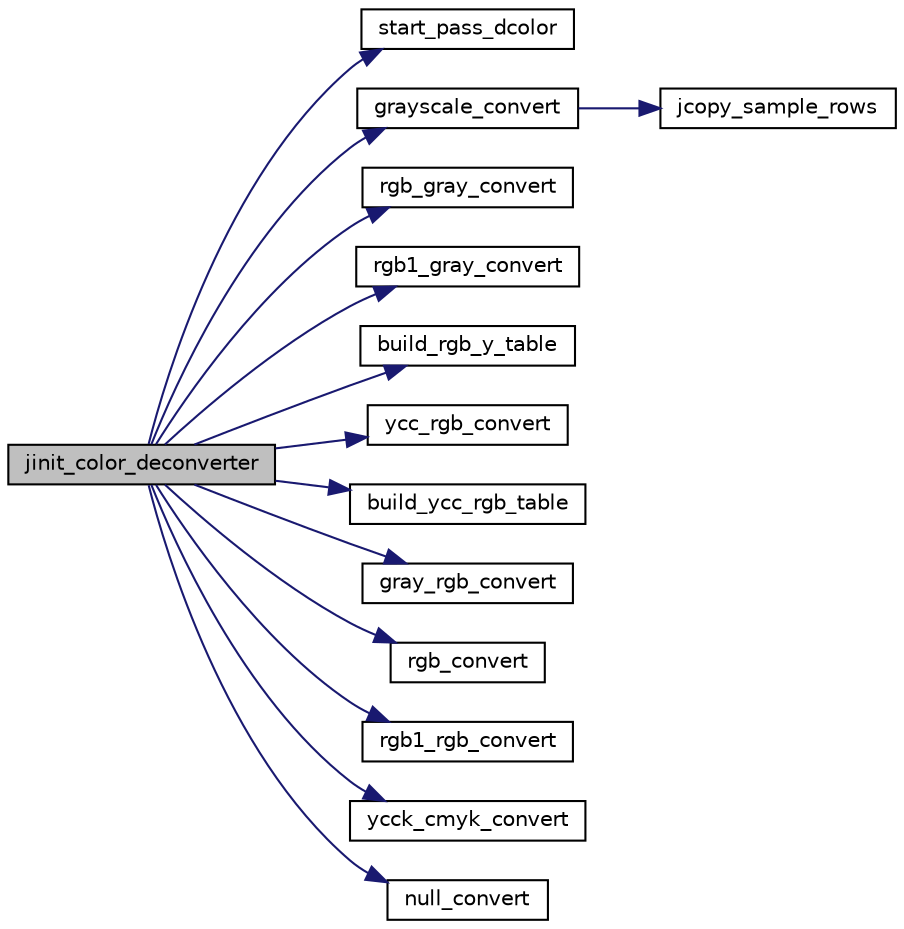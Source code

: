 digraph "jinit_color_deconverter"
{
 // LATEX_PDF_SIZE
  bgcolor="transparent";
  edge [fontname="Helvetica",fontsize="10",labelfontname="Helvetica",labelfontsize="10"];
  node [fontname="Helvetica",fontsize="10",shape=record];
  rankdir="LR";
  Node21 [label="jinit_color_deconverter",height=0.2,width=0.4,color="black", fillcolor="grey75", style="filled", fontcolor="black",tooltip=" "];
  Node21 -> Node22 [color="midnightblue",fontsize="10",style="solid"];
  Node22 [label="start_pass_dcolor",height=0.2,width=0.4,color="black",URL="$jdcolor_8c.html#afe36a8a29123daef52c86a55ffbea85f",tooltip=" "];
  Node21 -> Node23 [color="midnightblue",fontsize="10",style="solid"];
  Node23 [label="grayscale_convert",height=0.2,width=0.4,color="black",URL="$jdcolor_8c.html#a40274d1cad81882bfcf9fc885debca28",tooltip=" "];
  Node23 -> Node24 [color="midnightblue",fontsize="10",style="solid"];
  Node24 [label="jcopy_sample_rows",height=0.2,width=0.4,color="black",URL="$jutils_8c.html#ae2a8a73df80d5302a5b524d048fa9fb5",tooltip=" "];
  Node21 -> Node25 [color="midnightblue",fontsize="10",style="solid"];
  Node25 [label="rgb_gray_convert",height=0.2,width=0.4,color="black",URL="$jdcolor_8c.html#a3b911e9418c86469fcd805e4cad543f3",tooltip=" "];
  Node21 -> Node26 [color="midnightblue",fontsize="10",style="solid"];
  Node26 [label="rgb1_gray_convert",height=0.2,width=0.4,color="black",URL="$jdcolor_8c.html#a5b4c403480a69875d51adc4b37cfc88c",tooltip=" "];
  Node21 -> Node27 [color="midnightblue",fontsize="10",style="solid"];
  Node27 [label="build_rgb_y_table",height=0.2,width=0.4,color="black",URL="$jdcolor_8c.html#a67c37f85ac6973f14e3526675915db21",tooltip=" "];
  Node21 -> Node28 [color="midnightblue",fontsize="10",style="solid"];
  Node28 [label="ycc_rgb_convert",height=0.2,width=0.4,color="black",URL="$jdcolor_8c.html#a2f727488a0de72e28c4df7df9e588206",tooltip=" "];
  Node21 -> Node29 [color="midnightblue",fontsize="10",style="solid"];
  Node29 [label="build_ycc_rgb_table",height=0.2,width=0.4,color="black",URL="$jdcolor_8c.html#a8f4743d5901ca3d723566bb4384043d8",tooltip=" "];
  Node21 -> Node30 [color="midnightblue",fontsize="10",style="solid"];
  Node30 [label="gray_rgb_convert",height=0.2,width=0.4,color="black",URL="$jdcolor_8c.html#a29fddb9c2d7d70dac32c6c95dd43835c",tooltip=" "];
  Node21 -> Node31 [color="midnightblue",fontsize="10",style="solid"];
  Node31 [label="rgb_convert",height=0.2,width=0.4,color="black",URL="$jdcolor_8c.html#a10a6513245dd0947522596414fbef48d",tooltip=" "];
  Node21 -> Node32 [color="midnightblue",fontsize="10",style="solid"];
  Node32 [label="rgb1_rgb_convert",height=0.2,width=0.4,color="black",URL="$jdcolor_8c.html#a586408743e7c5aafb1e8218210e08582",tooltip=" "];
  Node21 -> Node33 [color="midnightblue",fontsize="10",style="solid"];
  Node33 [label="ycck_cmyk_convert",height=0.2,width=0.4,color="black",URL="$jdcolor_8c.html#a2eca7af5e5ad5ea49bb0f1bce2801bc8",tooltip=" "];
  Node21 -> Node34 [color="midnightblue",fontsize="10",style="solid"];
  Node34 [label="null_convert",height=0.2,width=0.4,color="black",URL="$jdcolor_8c.html#a8d8bdeb99607c6cfa05ac4de1aaaba11",tooltip=" "];
}

